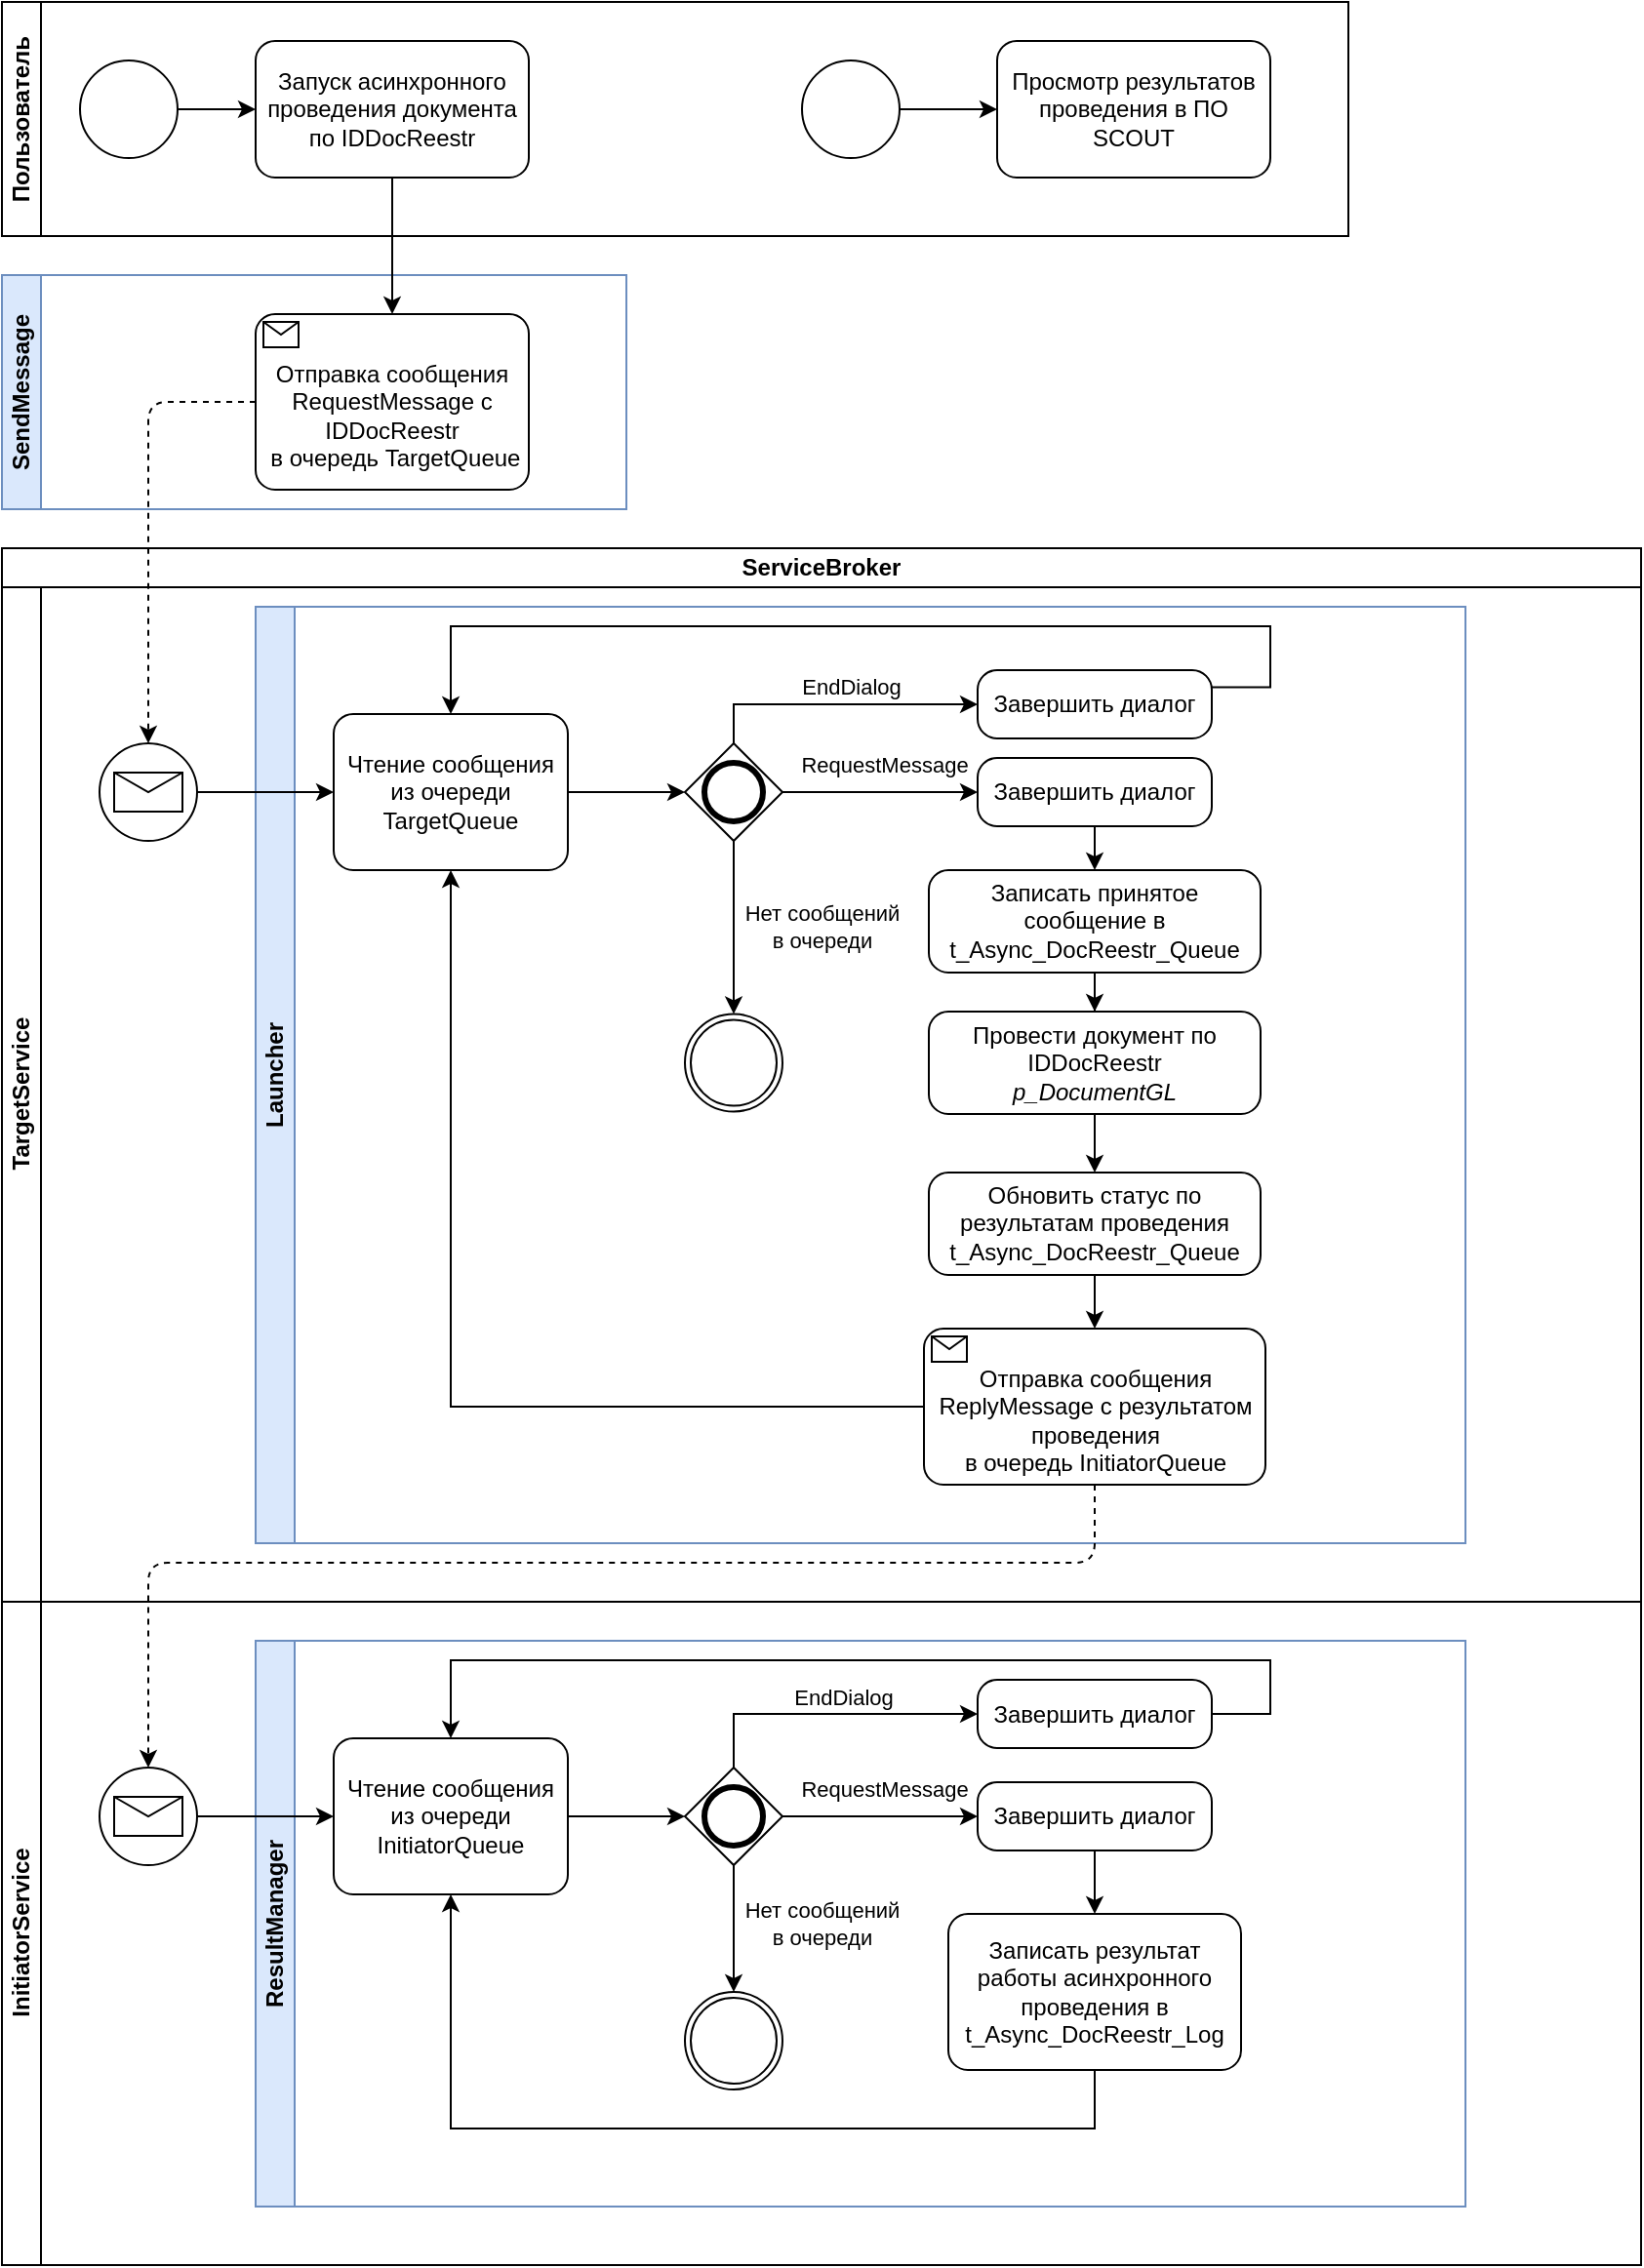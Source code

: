 <mxfile version="21.6.2" type="github">
  <diagram name="Page-1" id="dTzd0b9WJNJ9mMKjrLkf">
    <mxGraphModel dx="1434" dy="396" grid="1" gridSize="10" guides="1" tooltips="1" connect="1" arrows="1" fold="1" page="0" pageScale="1" pageWidth="850" pageHeight="1100" math="0" shadow="0">
      <root>
        <mxCell id="0" />
        <mxCell id="1" parent="0" />
        <mxCell id="ofMcQzHs0EKGXhN8fsgD-15" value="ServiceBroker" style="swimlane;html=1;childLayout=stackLayout;resizeParent=1;resizeParentMax=0;horizontal=1;startSize=20;horizontalStack=0;whiteSpace=wrap;" vertex="1" parent="1">
          <mxGeometry x="70" y="980" width="840" height="880" as="geometry" />
        </mxCell>
        <mxCell id="ofMcQzHs0EKGXhN8fsgD-16" value="TargetService" style="swimlane;html=1;startSize=20;horizontal=0;" vertex="1" parent="ofMcQzHs0EKGXhN8fsgD-15">
          <mxGeometry y="20" width="840" height="520" as="geometry">
            <mxRectangle y="20" width="840" height="30" as="alternateBounds" />
          </mxGeometry>
        </mxCell>
        <mxCell id="ofMcQzHs0EKGXhN8fsgD-45" value="Launcher" style="swimlane;startSize=20;horizontal=0;html=1;whiteSpace=wrap;fillColor=#dae8fc;strokeColor=#6c8ebf;" vertex="1" parent="ofMcQzHs0EKGXhN8fsgD-16">
          <mxGeometry x="130" y="10" width="620" height="480" as="geometry">
            <mxRectangle x="130" y="10" width="40" height="80" as="alternateBounds" />
          </mxGeometry>
        </mxCell>
        <mxCell id="ofMcQzHs0EKGXhN8fsgD-47" style="edgeStyle=orthogonalEdgeStyle;rounded=0;orthogonalLoop=1;jettySize=auto;html=1;entryX=0;entryY=0.5;entryDx=0;entryDy=0;entryPerimeter=0;" edge="1" parent="ofMcQzHs0EKGXhN8fsgD-45" source="ofMcQzHs0EKGXhN8fsgD-42" target="ofMcQzHs0EKGXhN8fsgD-46">
          <mxGeometry relative="1" as="geometry" />
        </mxCell>
        <mxCell id="ofMcQzHs0EKGXhN8fsgD-42" value="Чтение сообщения из очереди TargetQueue" style="points=[[0.25,0,0],[0.5,0,0],[0.75,0,0],[1,0.25,0],[1,0.5,0],[1,0.75,0],[0.75,1,0],[0.5,1,0],[0.25,1,0],[0,0.75,0],[0,0.5,0],[0,0.25,0]];shape=mxgraph.bpmn.task;whiteSpace=wrap;rectStyle=rounded;size=10;html=1;container=1;expand=0;collapsible=0;taskMarker=abstract;" vertex="1" parent="ofMcQzHs0EKGXhN8fsgD-45">
          <mxGeometry x="40" y="55" width="120" height="80" as="geometry" />
        </mxCell>
        <mxCell id="ofMcQzHs0EKGXhN8fsgD-52" style="edgeStyle=orthogonalEdgeStyle;rounded=0;orthogonalLoop=1;jettySize=auto;html=1;entryX=0;entryY=0.5;entryDx=0;entryDy=0;entryPerimeter=0;exitX=0.5;exitY=0;exitDx=0;exitDy=0;exitPerimeter=0;" edge="1" parent="ofMcQzHs0EKGXhN8fsgD-45" source="ofMcQzHs0EKGXhN8fsgD-46" target="ofMcQzHs0EKGXhN8fsgD-51">
          <mxGeometry relative="1" as="geometry" />
        </mxCell>
        <mxCell id="ofMcQzHs0EKGXhN8fsgD-53" value="EndDialog" style="edgeLabel;html=1;align=center;verticalAlign=middle;resizable=0;points=[];" vertex="1" connectable="0" parent="ofMcQzHs0EKGXhN8fsgD-52">
          <mxGeometry x="-0.225" y="2" relative="1" as="geometry">
            <mxPoint x="24" y="-7" as="offset" />
          </mxGeometry>
        </mxCell>
        <mxCell id="ofMcQzHs0EKGXhN8fsgD-69" style="edgeStyle=orthogonalEdgeStyle;rounded=0;orthogonalLoop=1;jettySize=auto;html=1;entryX=0;entryY=0.5;entryDx=0;entryDy=0;entryPerimeter=0;exitX=1;exitY=0.5;exitDx=0;exitDy=0;exitPerimeter=0;" edge="1" parent="ofMcQzHs0EKGXhN8fsgD-45" source="ofMcQzHs0EKGXhN8fsgD-46" target="ofMcQzHs0EKGXhN8fsgD-68">
          <mxGeometry relative="1" as="geometry">
            <mxPoint x="310" y="107.5" as="sourcePoint" />
          </mxGeometry>
        </mxCell>
        <mxCell id="ofMcQzHs0EKGXhN8fsgD-70" value="RequestMessage" style="edgeLabel;html=1;align=center;verticalAlign=middle;resizable=0;points=[];" vertex="1" connectable="0" parent="ofMcQzHs0EKGXhN8fsgD-69">
          <mxGeometry x="-0.46" y="3" relative="1" as="geometry">
            <mxPoint x="25" y="-11" as="offset" />
          </mxGeometry>
        </mxCell>
        <mxCell id="ofMcQzHs0EKGXhN8fsgD-77" style="edgeStyle=orthogonalEdgeStyle;rounded=0;orthogonalLoop=1;jettySize=auto;html=1;exitX=0.5;exitY=1;exitDx=0;exitDy=0;exitPerimeter=0;entryX=0.5;entryY=0;entryDx=0;entryDy=0;entryPerimeter=0;" edge="1" parent="ofMcQzHs0EKGXhN8fsgD-45" source="ofMcQzHs0EKGXhN8fsgD-46" target="ofMcQzHs0EKGXhN8fsgD-79">
          <mxGeometry relative="1" as="geometry">
            <mxPoint x="245" y="207.5" as="targetPoint" />
          </mxGeometry>
        </mxCell>
        <mxCell id="ofMcQzHs0EKGXhN8fsgD-78" value="Нет сообщений&lt;br&gt;в очереди" style="edgeLabel;html=1;align=center;verticalAlign=middle;resizable=0;points=[];" vertex="1" connectable="0" parent="ofMcQzHs0EKGXhN8fsgD-77">
          <mxGeometry x="0.222" relative="1" as="geometry">
            <mxPoint x="45" y="-10" as="offset" />
          </mxGeometry>
        </mxCell>
        <mxCell id="ofMcQzHs0EKGXhN8fsgD-46" value="" style="points=[[0.25,0.25,0],[0.5,0,0],[0.75,0.25,0],[1,0.5,0],[0.75,0.75,0],[0.5,1,0],[0.25,0.75,0],[0,0.5,0]];shape=mxgraph.bpmn.gateway2;html=1;verticalLabelPosition=bottom;labelBackgroundColor=#ffffff;verticalAlign=top;align=center;perimeter=rhombusPerimeter;outlineConnect=0;outline=end;symbol=general;" vertex="1" parent="ofMcQzHs0EKGXhN8fsgD-45">
          <mxGeometry x="220" y="70" width="50" height="50" as="geometry" />
        </mxCell>
        <mxCell id="ofMcQzHs0EKGXhN8fsgD-110" style="edgeStyle=orthogonalEdgeStyle;rounded=0;orthogonalLoop=1;jettySize=auto;html=1;entryX=0.5;entryY=0;entryDx=0;entryDy=0;entryPerimeter=0;exitX=1;exitY=0.25;exitDx=0;exitDy=0;exitPerimeter=0;" edge="1" parent="ofMcQzHs0EKGXhN8fsgD-45" source="ofMcQzHs0EKGXhN8fsgD-51" target="ofMcQzHs0EKGXhN8fsgD-42">
          <mxGeometry relative="1" as="geometry">
            <Array as="points">
              <mxPoint x="520" y="41" />
              <mxPoint x="520" y="10" />
              <mxPoint x="100" y="10" />
            </Array>
          </mxGeometry>
        </mxCell>
        <mxCell id="ofMcQzHs0EKGXhN8fsgD-51" value="Завершить диалог" style="points=[[0.25,0,0],[0.5,0,0],[0.75,0,0],[1,0.25,0],[1,0.5,0],[1,0.75,0],[0.75,1,0],[0.5,1,0],[0.25,1,0],[0,0.75,0],[0,0.5,0],[0,0.25,0]];shape=mxgraph.bpmn.task;whiteSpace=wrap;rectStyle=rounded;size=10;html=1;container=1;expand=0;collapsible=0;taskMarker=abstract;" vertex="1" parent="ofMcQzHs0EKGXhN8fsgD-45">
          <mxGeometry x="370" y="32.5" width="120" height="35" as="geometry" />
        </mxCell>
        <mxCell id="ofMcQzHs0EKGXhN8fsgD-72" style="edgeStyle=orthogonalEdgeStyle;rounded=0;orthogonalLoop=1;jettySize=auto;html=1;" edge="1" parent="ofMcQzHs0EKGXhN8fsgD-45" source="ofMcQzHs0EKGXhN8fsgD-68" target="ofMcQzHs0EKGXhN8fsgD-71">
          <mxGeometry relative="1" as="geometry" />
        </mxCell>
        <mxCell id="ofMcQzHs0EKGXhN8fsgD-68" value="Завершить диалог" style="points=[[0.25,0,0],[0.5,0,0],[0.75,0,0],[1,0.25,0],[1,0.5,0],[1,0.75,0],[0.75,1,0],[0.5,1,0],[0.25,1,0],[0,0.75,0],[0,0.5,0],[0,0.25,0]];shape=mxgraph.bpmn.task;whiteSpace=wrap;rectStyle=rounded;size=10;html=1;container=1;expand=0;collapsible=0;taskMarker=abstract;" vertex="1" parent="ofMcQzHs0EKGXhN8fsgD-45">
          <mxGeometry x="370" y="77.5" width="120" height="35" as="geometry" />
        </mxCell>
        <mxCell id="ofMcQzHs0EKGXhN8fsgD-75" style="edgeStyle=orthogonalEdgeStyle;rounded=0;orthogonalLoop=1;jettySize=auto;html=1;entryX=0.5;entryY=0;entryDx=0;entryDy=0;entryPerimeter=0;" edge="1" parent="ofMcQzHs0EKGXhN8fsgD-45" source="ofMcQzHs0EKGXhN8fsgD-71" target="ofMcQzHs0EKGXhN8fsgD-74">
          <mxGeometry relative="1" as="geometry" />
        </mxCell>
        <mxCell id="ofMcQzHs0EKGXhN8fsgD-71" value="Записать принятое сообщение в t_Async_DocReestr_Queue" style="points=[[0.25,0,0],[0.5,0,0],[0.75,0,0],[1,0.25,0],[1,0.5,0],[1,0.75,0],[0.75,1,0],[0.5,1,0],[0.25,1,0],[0,0.75,0],[0,0.5,0],[0,0.25,0]];shape=mxgraph.bpmn.task;whiteSpace=wrap;rectStyle=rounded;size=10;html=1;container=1;expand=0;collapsible=0;taskMarker=abstract;" vertex="1" parent="ofMcQzHs0EKGXhN8fsgD-45">
          <mxGeometry x="345" y="135" width="170" height="52.5" as="geometry" />
        </mxCell>
        <mxCell id="ofMcQzHs0EKGXhN8fsgD-142" style="edgeStyle=orthogonalEdgeStyle;rounded=0;orthogonalLoop=1;jettySize=auto;html=1;" edge="1" parent="ofMcQzHs0EKGXhN8fsgD-45" source="ofMcQzHs0EKGXhN8fsgD-74" target="ofMcQzHs0EKGXhN8fsgD-141">
          <mxGeometry relative="1" as="geometry" />
        </mxCell>
        <mxCell id="ofMcQzHs0EKGXhN8fsgD-74" value="Провести документ по IDDocReestr&lt;br&gt;&lt;i&gt;p_DocumentGL&lt;/i&gt;" style="points=[[0.25,0,0],[0.5,0,0],[0.75,0,0],[1,0.25,0],[1,0.5,0],[1,0.75,0],[0.75,1,0],[0.5,1,0],[0.25,1,0],[0,0.75,0],[0,0.5,0],[0,0.25,0]];shape=mxgraph.bpmn.task;whiteSpace=wrap;rectStyle=rounded;size=10;html=1;container=1;expand=0;collapsible=0;taskMarker=abstract;" vertex="1" parent="ofMcQzHs0EKGXhN8fsgD-45">
          <mxGeometry x="345" y="207.5" width="170" height="52.5" as="geometry" />
        </mxCell>
        <mxCell id="ofMcQzHs0EKGXhN8fsgD-79" value="" style="points=[[0.145,0.145,0],[0.5,0,0],[0.855,0.145,0],[1,0.5,0],[0.855,0.855,0],[0.5,1,0],[0.145,0.855,0],[0,0.5,0]];shape=mxgraph.bpmn.event;html=1;verticalLabelPosition=bottom;labelBackgroundColor=#ffffff;verticalAlign=top;align=center;perimeter=ellipsePerimeter;outlineConnect=0;aspect=fixed;outline=throwing;symbol=general;" vertex="1" parent="ofMcQzHs0EKGXhN8fsgD-45">
          <mxGeometry x="220" y="208.75" width="50" height="50" as="geometry" />
        </mxCell>
        <mxCell id="ofMcQzHs0EKGXhN8fsgD-109" style="edgeStyle=orthogonalEdgeStyle;rounded=0;orthogonalLoop=1;jettySize=auto;html=1;entryX=0.5;entryY=1;entryDx=0;entryDy=0;entryPerimeter=0;" edge="1" parent="ofMcQzHs0EKGXhN8fsgD-45" source="ofMcQzHs0EKGXhN8fsgD-106" target="ofMcQzHs0EKGXhN8fsgD-42">
          <mxGeometry relative="1" as="geometry" />
        </mxCell>
        <mxCell id="ofMcQzHs0EKGXhN8fsgD-106" value="&lt;br&gt;Отправка сообщения ReplyMessage с результатом проведения&lt;br&gt;в очередь InitiatorQueue" style="points=[[0.25,0,0],[0.5,0,0],[0.75,0,0],[1,0.25,0],[1,0.5,0],[1,0.75,0],[0.75,1,0],[0.5,1,0],[0.25,1,0],[0,0.75,0],[0,0.5,0],[0,0.25,0]];shape=mxgraph.bpmn.task;whiteSpace=wrap;rectStyle=rounded;size=10;html=1;container=1;expand=0;collapsible=0;taskMarker=receive;" vertex="1" parent="ofMcQzHs0EKGXhN8fsgD-45">
          <mxGeometry x="342.5" y="370" width="175" height="80" as="geometry" />
        </mxCell>
        <mxCell id="ofMcQzHs0EKGXhN8fsgD-143" style="edgeStyle=orthogonalEdgeStyle;rounded=0;orthogonalLoop=1;jettySize=auto;html=1;entryX=0.5;entryY=0;entryDx=0;entryDy=0;entryPerimeter=0;" edge="1" parent="ofMcQzHs0EKGXhN8fsgD-45" source="ofMcQzHs0EKGXhN8fsgD-141" target="ofMcQzHs0EKGXhN8fsgD-106">
          <mxGeometry relative="1" as="geometry" />
        </mxCell>
        <mxCell id="ofMcQzHs0EKGXhN8fsgD-141" value="Обновить статус по результатам проведения t_Async_DocReestr_Queue" style="points=[[0.25,0,0],[0.5,0,0],[0.75,0,0],[1,0.25,0],[1,0.5,0],[1,0.75,0],[0.75,1,0],[0.5,1,0],[0.25,1,0],[0,0.75,0],[0,0.5,0],[0,0.25,0]];shape=mxgraph.bpmn.task;whiteSpace=wrap;rectStyle=rounded;size=10;html=1;container=1;expand=0;collapsible=0;taskMarker=abstract;" vertex="1" parent="ofMcQzHs0EKGXhN8fsgD-45">
          <mxGeometry x="345" y="290" width="170" height="52.5" as="geometry" />
        </mxCell>
        <mxCell id="ofMcQzHs0EKGXhN8fsgD-91" style="edgeStyle=orthogonalEdgeStyle;rounded=0;orthogonalLoop=1;jettySize=auto;html=1;" edge="1" parent="ofMcQzHs0EKGXhN8fsgD-16" source="ofMcQzHs0EKGXhN8fsgD-88" target="ofMcQzHs0EKGXhN8fsgD-42">
          <mxGeometry relative="1" as="geometry" />
        </mxCell>
        <mxCell id="ofMcQzHs0EKGXhN8fsgD-88" value="" style="points=[[0.145,0.145,0],[0.5,0,0],[0.855,0.145,0],[1,0.5,0],[0.855,0.855,0],[0.5,1,0],[0.145,0.855,0],[0,0.5,0]];shape=mxgraph.bpmn.event;html=1;verticalLabelPosition=bottom;labelBackgroundColor=#ffffff;verticalAlign=top;align=center;perimeter=ellipsePerimeter;outlineConnect=0;aspect=fixed;outline=standard;symbol=message;" vertex="1" parent="ofMcQzHs0EKGXhN8fsgD-16">
          <mxGeometry x="50" y="80" width="50" height="50" as="geometry" />
        </mxCell>
        <mxCell id="ofMcQzHs0EKGXhN8fsgD-20" value="InitiatorService" style="swimlane;html=1;startSize=20;horizontal=0;" vertex="1" parent="ofMcQzHs0EKGXhN8fsgD-15">
          <mxGeometry y="540" width="840" height="340" as="geometry" />
        </mxCell>
        <mxCell id="ofMcQzHs0EKGXhN8fsgD-86" value="ResultManager" style="swimlane;startSize=20;horizontal=0;html=1;whiteSpace=wrap;fillColor=#dae8fc;strokeColor=#6c8ebf;" vertex="1" parent="ofMcQzHs0EKGXhN8fsgD-20">
          <mxGeometry x="130" y="20" width="620" height="290" as="geometry" />
        </mxCell>
        <mxCell id="ofMcQzHs0EKGXhN8fsgD-131" style="edgeStyle=orthogonalEdgeStyle;rounded=0;orthogonalLoop=1;jettySize=auto;html=1;" edge="1" parent="ofMcQzHs0EKGXhN8fsgD-86" source="ofMcQzHs0EKGXhN8fsgD-105" target="ofMcQzHs0EKGXhN8fsgD-127">
          <mxGeometry relative="1" as="geometry" />
        </mxCell>
        <mxCell id="ofMcQzHs0EKGXhN8fsgD-105" value="Чтение сообщения из очереди InitiatorQueue" style="points=[[0.25,0,0],[0.5,0,0],[0.75,0,0],[1,0.25,0],[1,0.5,0],[1,0.75,0],[0.75,1,0],[0.5,1,0],[0.25,1,0],[0,0.75,0],[0,0.5,0],[0,0.25,0]];shape=mxgraph.bpmn.task;whiteSpace=wrap;rectStyle=rounded;size=10;html=1;container=1;expand=0;collapsible=0;taskMarker=abstract;" vertex="1" parent="ofMcQzHs0EKGXhN8fsgD-86">
          <mxGeometry x="40" y="50" width="120" height="80" as="geometry" />
        </mxCell>
        <mxCell id="ofMcQzHs0EKGXhN8fsgD-127" value="" style="points=[[0.25,0.25,0],[0.5,0,0],[0.75,0.25,0],[1,0.5,0],[0.75,0.75,0],[0.5,1,0],[0.25,0.75,0],[0,0.5,0]];shape=mxgraph.bpmn.gateway2;html=1;verticalLabelPosition=bottom;labelBackgroundColor=#ffffff;verticalAlign=top;align=center;perimeter=rhombusPerimeter;outlineConnect=0;outline=end;symbol=general;" vertex="1" parent="ofMcQzHs0EKGXhN8fsgD-86">
          <mxGeometry x="220" y="65" width="50" height="50" as="geometry" />
        </mxCell>
        <mxCell id="ofMcQzHs0EKGXhN8fsgD-132" style="edgeStyle=orthogonalEdgeStyle;rounded=0;orthogonalLoop=1;jettySize=auto;html=1;entryX=0.5;entryY=0;entryDx=0;entryDy=0;entryPerimeter=0;exitX=1;exitY=0.5;exitDx=0;exitDy=0;exitPerimeter=0;" edge="1" parent="ofMcQzHs0EKGXhN8fsgD-86" source="ofMcQzHs0EKGXhN8fsgD-128" target="ofMcQzHs0EKGXhN8fsgD-105">
          <mxGeometry relative="1" as="geometry">
            <Array as="points">
              <mxPoint x="520" y="37" />
              <mxPoint x="520" y="10" />
              <mxPoint x="100" y="10" />
            </Array>
          </mxGeometry>
        </mxCell>
        <mxCell id="ofMcQzHs0EKGXhN8fsgD-128" value="Завершить диалог" style="points=[[0.25,0,0],[0.5,0,0],[0.75,0,0],[1,0.25,0],[1,0.5,0],[1,0.75,0],[0.75,1,0],[0.5,1,0],[0.25,1,0],[0,0.75,0],[0,0.5,0],[0,0.25,0]];shape=mxgraph.bpmn.task;whiteSpace=wrap;rectStyle=rounded;size=10;html=1;container=1;expand=0;collapsible=0;taskMarker=abstract;" vertex="1" parent="ofMcQzHs0EKGXhN8fsgD-86">
          <mxGeometry x="370" y="20" width="120" height="35" as="geometry" />
        </mxCell>
        <mxCell id="ofMcQzHs0EKGXhN8fsgD-123" style="edgeStyle=orthogonalEdgeStyle;rounded=0;orthogonalLoop=1;jettySize=auto;html=1;entryX=0;entryY=0.5;entryDx=0;entryDy=0;entryPerimeter=0;exitX=0.5;exitY=0;exitDx=0;exitDy=0;exitPerimeter=0;" edge="1" parent="ofMcQzHs0EKGXhN8fsgD-86" source="ofMcQzHs0EKGXhN8fsgD-127" target="ofMcQzHs0EKGXhN8fsgD-128">
          <mxGeometry relative="1" as="geometry" />
        </mxCell>
        <mxCell id="ofMcQzHs0EKGXhN8fsgD-124" value="EndDialog" style="edgeLabel;html=1;align=center;verticalAlign=middle;resizable=0;points=[];" vertex="1" connectable="0" parent="ofMcQzHs0EKGXhN8fsgD-123">
          <mxGeometry x="-0.225" y="2" relative="1" as="geometry">
            <mxPoint x="24" y="-7" as="offset" />
          </mxGeometry>
        </mxCell>
        <mxCell id="ofMcQzHs0EKGXhN8fsgD-135" style="edgeStyle=orthogonalEdgeStyle;rounded=0;orthogonalLoop=1;jettySize=auto;html=1;" edge="1" parent="ofMcQzHs0EKGXhN8fsgD-86" source="ofMcQzHs0EKGXhN8fsgD-129" target="ofMcQzHs0EKGXhN8fsgD-133">
          <mxGeometry relative="1" as="geometry" />
        </mxCell>
        <mxCell id="ofMcQzHs0EKGXhN8fsgD-129" value="Завершить диалог" style="points=[[0.25,0,0],[0.5,0,0],[0.75,0,0],[1,0.25,0],[1,0.5,0],[1,0.75,0],[0.75,1,0],[0.5,1,0],[0.25,1,0],[0,0.75,0],[0,0.5,0],[0,0.25,0]];shape=mxgraph.bpmn.task;whiteSpace=wrap;rectStyle=rounded;size=10;html=1;container=1;expand=0;collapsible=0;taskMarker=abstract;" vertex="1" parent="ofMcQzHs0EKGXhN8fsgD-86">
          <mxGeometry x="370" y="72.5" width="120" height="35" as="geometry" />
        </mxCell>
        <mxCell id="ofMcQzHs0EKGXhN8fsgD-125" style="edgeStyle=orthogonalEdgeStyle;rounded=0;orthogonalLoop=1;jettySize=auto;html=1;entryX=0;entryY=0.5;entryDx=0;entryDy=0;entryPerimeter=0;exitX=1;exitY=0.5;exitDx=0;exitDy=0;exitPerimeter=0;" edge="1" parent="ofMcQzHs0EKGXhN8fsgD-86" source="ofMcQzHs0EKGXhN8fsgD-127" target="ofMcQzHs0EKGXhN8fsgD-129">
          <mxGeometry relative="1" as="geometry">
            <mxPoint x="310" y="95" as="sourcePoint" />
          </mxGeometry>
        </mxCell>
        <mxCell id="ofMcQzHs0EKGXhN8fsgD-126" value="RequestMessage" style="edgeLabel;html=1;align=center;verticalAlign=middle;resizable=0;points=[];" vertex="1" connectable="0" parent="ofMcQzHs0EKGXhN8fsgD-125">
          <mxGeometry x="-0.46" y="3" relative="1" as="geometry">
            <mxPoint x="25" y="-11" as="offset" />
          </mxGeometry>
        </mxCell>
        <mxCell id="ofMcQzHs0EKGXhN8fsgD-140" style="edgeStyle=orthogonalEdgeStyle;rounded=0;orthogonalLoop=1;jettySize=auto;html=1;entryX=0.5;entryY=1;entryDx=0;entryDy=0;entryPerimeter=0;" edge="1" parent="ofMcQzHs0EKGXhN8fsgD-86" source="ofMcQzHs0EKGXhN8fsgD-133" target="ofMcQzHs0EKGXhN8fsgD-105">
          <mxGeometry relative="1" as="geometry">
            <Array as="points">
              <mxPoint x="430" y="250" />
              <mxPoint x="100" y="250" />
            </Array>
          </mxGeometry>
        </mxCell>
        <mxCell id="ofMcQzHs0EKGXhN8fsgD-133" value="Записать результат работы асинхронного проведения в t_Async_DocReestr_Log" style="points=[[0.25,0,0],[0.5,0,0],[0.75,0,0],[1,0.25,0],[1,0.5,0],[1,0.75,0],[0.75,1,0],[0.5,1,0],[0.25,1,0],[0,0.75,0],[0,0.5,0],[0,0.25,0]];shape=mxgraph.bpmn.task;whiteSpace=wrap;rectStyle=rounded;size=10;html=1;container=1;expand=0;collapsible=0;taskMarker=abstract;" vertex="1" parent="ofMcQzHs0EKGXhN8fsgD-86">
          <mxGeometry x="355" y="140" width="150" height="80" as="geometry" />
        </mxCell>
        <mxCell id="ofMcQzHs0EKGXhN8fsgD-136" style="edgeStyle=orthogonalEdgeStyle;rounded=0;orthogonalLoop=1;jettySize=auto;html=1;exitX=0.5;exitY=1;exitDx=0;exitDy=0;exitPerimeter=0;entryX=0.5;entryY=0;entryDx=0;entryDy=0;entryPerimeter=0;" edge="1" parent="ofMcQzHs0EKGXhN8fsgD-86" target="ofMcQzHs0EKGXhN8fsgD-138" source="ofMcQzHs0EKGXhN8fsgD-127">
          <mxGeometry relative="1" as="geometry">
            <mxPoint x="245" y="91.25" as="sourcePoint" />
            <mxPoint x="245" y="178.75" as="targetPoint" />
          </mxGeometry>
        </mxCell>
        <mxCell id="ofMcQzHs0EKGXhN8fsgD-137" value="Нет сообщений&lt;br&gt;в очереди" style="edgeLabel;html=1;align=center;verticalAlign=middle;resizable=0;points=[];" vertex="1" connectable="0" parent="ofMcQzHs0EKGXhN8fsgD-136">
          <mxGeometry x="0.222" relative="1" as="geometry">
            <mxPoint x="45" y="-10" as="offset" />
          </mxGeometry>
        </mxCell>
        <mxCell id="ofMcQzHs0EKGXhN8fsgD-138" value="" style="points=[[0.145,0.145,0],[0.5,0,0],[0.855,0.145,0],[1,0.5,0],[0.855,0.855,0],[0.5,1,0],[0.145,0.855,0],[0,0.5,0]];shape=mxgraph.bpmn.event;html=1;verticalLabelPosition=bottom;labelBackgroundColor=#ffffff;verticalAlign=top;align=center;perimeter=ellipsePerimeter;outlineConnect=0;aspect=fixed;outline=throwing;symbol=general;" vertex="1" parent="ofMcQzHs0EKGXhN8fsgD-86">
          <mxGeometry x="220" y="180" width="50" height="50" as="geometry" />
        </mxCell>
        <mxCell id="ofMcQzHs0EKGXhN8fsgD-119" style="edgeStyle=orthogonalEdgeStyle;rounded=0;orthogonalLoop=1;jettySize=auto;html=1;entryX=0;entryY=0.5;entryDx=0;entryDy=0;entryPerimeter=0;" edge="1" parent="ofMcQzHs0EKGXhN8fsgD-20" source="ofMcQzHs0EKGXhN8fsgD-92" target="ofMcQzHs0EKGXhN8fsgD-105">
          <mxGeometry relative="1" as="geometry" />
        </mxCell>
        <mxCell id="ofMcQzHs0EKGXhN8fsgD-92" value="" style="points=[[0.145,0.145,0],[0.5,0,0],[0.855,0.145,0],[1,0.5,0],[0.855,0.855,0],[0.5,1,0],[0.145,0.855,0],[0,0.5,0]];shape=mxgraph.bpmn.event;html=1;verticalLabelPosition=bottom;labelBackgroundColor=#ffffff;verticalAlign=top;align=center;perimeter=ellipsePerimeter;outlineConnect=0;aspect=fixed;outline=standard;symbol=message;" vertex="1" parent="ofMcQzHs0EKGXhN8fsgD-20">
          <mxGeometry x="50" y="85" width="50" height="50" as="geometry" />
        </mxCell>
        <mxCell id="ofMcQzHs0EKGXhN8fsgD-104" style="edgeStyle=orthogonalEdgeStyle;rounded=1;orthogonalLoop=1;jettySize=auto;html=1;entryX=0.5;entryY=0;entryDx=0;entryDy=0;entryPerimeter=0;dashed=1;exitX=0.5;exitY=1;exitDx=0;exitDy=0;exitPerimeter=0;" edge="1" parent="ofMcQzHs0EKGXhN8fsgD-15" source="ofMcQzHs0EKGXhN8fsgD-106" target="ofMcQzHs0EKGXhN8fsgD-92">
          <mxGeometry relative="1" as="geometry">
            <mxPoint x="720" y="350" as="sourcePoint" />
            <Array as="points">
              <mxPoint x="560" y="520" />
              <mxPoint x="75" y="520" />
            </Array>
          </mxGeometry>
        </mxCell>
        <mxCell id="ofMcQzHs0EKGXhN8fsgD-24" value="Пользователь" style="swimlane;startSize=20;horizontal=0;html=1;whiteSpace=wrap;" vertex="1" parent="1">
          <mxGeometry x="70" y="700" width="690" height="120" as="geometry" />
        </mxCell>
        <mxCell id="ofMcQzHs0EKGXhN8fsgD-18" value="" style="points=[[0.145,0.145,0],[0.5,0,0],[0.855,0.145,0],[1,0.5,0],[0.855,0.855,0],[0.5,1,0],[0.145,0.855,0],[0,0.5,0]];shape=mxgraph.bpmn.event;html=1;verticalLabelPosition=bottom;labelBackgroundColor=#ffffff;verticalAlign=top;align=center;perimeter=ellipsePerimeter;outlineConnect=0;aspect=fixed;outline=standard;symbol=general;" vertex="1" parent="ofMcQzHs0EKGXhN8fsgD-24">
          <mxGeometry x="40" y="30" width="50" height="50" as="geometry" />
        </mxCell>
        <mxCell id="ofMcQzHs0EKGXhN8fsgD-19" value="Запуск асинхронного проведения документа&lt;br&gt;по IDDocReestr" style="points=[[0.25,0,0],[0.5,0,0],[0.75,0,0],[1,0.25,0],[1,0.5,0],[1,0.75,0],[0.75,1,0],[0.5,1,0],[0.25,1,0],[0,0.75,0],[0,0.5,0],[0,0.25,0]];shape=mxgraph.bpmn.task;whiteSpace=wrap;rectStyle=rounded;size=10;html=1;container=1;expand=0;collapsible=0;taskMarker=abstract;" vertex="1" parent="ofMcQzHs0EKGXhN8fsgD-24">
          <mxGeometry x="130" y="20" width="140" height="70" as="geometry" />
        </mxCell>
        <mxCell id="ofMcQzHs0EKGXhN8fsgD-17" style="edgeStyle=orthogonalEdgeStyle;rounded=0;orthogonalLoop=1;jettySize=auto;html=1;entryX=0;entryY=0.5;entryDx=0;entryDy=0;entryPerimeter=0;" edge="1" parent="ofMcQzHs0EKGXhN8fsgD-24" source="ofMcQzHs0EKGXhN8fsgD-18" target="ofMcQzHs0EKGXhN8fsgD-19">
          <mxGeometry relative="1" as="geometry" />
        </mxCell>
        <mxCell id="ofMcQzHs0EKGXhN8fsgD-146" style="edgeStyle=orthogonalEdgeStyle;rounded=0;orthogonalLoop=1;jettySize=auto;html=1;" edge="1" parent="ofMcQzHs0EKGXhN8fsgD-24" source="ofMcQzHs0EKGXhN8fsgD-144" target="ofMcQzHs0EKGXhN8fsgD-145">
          <mxGeometry relative="1" as="geometry" />
        </mxCell>
        <mxCell id="ofMcQzHs0EKGXhN8fsgD-144" value="" style="points=[[0.145,0.145,0],[0.5,0,0],[0.855,0.145,0],[1,0.5,0],[0.855,0.855,0],[0.5,1,0],[0.145,0.855,0],[0,0.5,0]];shape=mxgraph.bpmn.event;html=1;verticalLabelPosition=bottom;labelBackgroundColor=#ffffff;verticalAlign=top;align=center;perimeter=ellipsePerimeter;outlineConnect=0;aspect=fixed;outline=standard;symbol=general;" vertex="1" parent="ofMcQzHs0EKGXhN8fsgD-24">
          <mxGeometry x="410" y="30" width="50" height="50" as="geometry" />
        </mxCell>
        <mxCell id="ofMcQzHs0EKGXhN8fsgD-145" value="Просмотр результатов проведения в ПО SCOUT" style="points=[[0.25,0,0],[0.5,0,0],[0.75,0,0],[1,0.25,0],[1,0.5,0],[1,0.75,0],[0.75,1,0],[0.5,1,0],[0.25,1,0],[0,0.75,0],[0,0.5,0],[0,0.25,0]];shape=mxgraph.bpmn.task;whiteSpace=wrap;rectStyle=rounded;size=10;html=1;container=1;expand=0;collapsible=0;taskMarker=abstract;" vertex="1" parent="ofMcQzHs0EKGXhN8fsgD-24">
          <mxGeometry x="510" y="20" width="140" height="70" as="geometry" />
        </mxCell>
        <mxCell id="ofMcQzHs0EKGXhN8fsgD-25" value="SendMessage" style="swimlane;startSize=20;horizontal=0;html=1;whiteSpace=wrap;fillColor=#dae8fc;strokeColor=#6c8ebf;" vertex="1" parent="1">
          <mxGeometry x="70" y="840" width="320" height="120" as="geometry" />
        </mxCell>
        <mxCell id="ofMcQzHs0EKGXhN8fsgD-32" value="&lt;br&gt;Отправка сообщения RequestMessage c IDDocReestr&lt;br&gt;&amp;nbsp;в очередь TargetQueue" style="points=[[0.25,0,0],[0.5,0,0],[0.75,0,0],[1,0.25,0],[1,0.5,0],[1,0.75,0],[0.75,1,0],[0.5,1,0],[0.25,1,0],[0,0.75,0],[0,0.5,0],[0,0.25,0]];shape=mxgraph.bpmn.task;whiteSpace=wrap;rectStyle=rounded;size=10;html=1;container=1;expand=0;collapsible=0;taskMarker=receive;" vertex="1" parent="ofMcQzHs0EKGXhN8fsgD-25">
          <mxGeometry x="130" y="20" width="140" height="90" as="geometry" />
        </mxCell>
        <mxCell id="ofMcQzHs0EKGXhN8fsgD-89" style="edgeStyle=orthogonalEdgeStyle;orthogonalLoop=1;jettySize=auto;html=1;dashed=1;rounded=1;" edge="1" parent="1" source="ofMcQzHs0EKGXhN8fsgD-32" target="ofMcQzHs0EKGXhN8fsgD-88">
          <mxGeometry relative="1" as="geometry" />
        </mxCell>
        <mxCell id="ofMcQzHs0EKGXhN8fsgD-118" style="edgeStyle=orthogonalEdgeStyle;rounded=0;orthogonalLoop=1;jettySize=auto;html=1;" edge="1" parent="1" source="ofMcQzHs0EKGXhN8fsgD-19" target="ofMcQzHs0EKGXhN8fsgD-32">
          <mxGeometry relative="1" as="geometry" />
        </mxCell>
      </root>
    </mxGraphModel>
  </diagram>
</mxfile>
